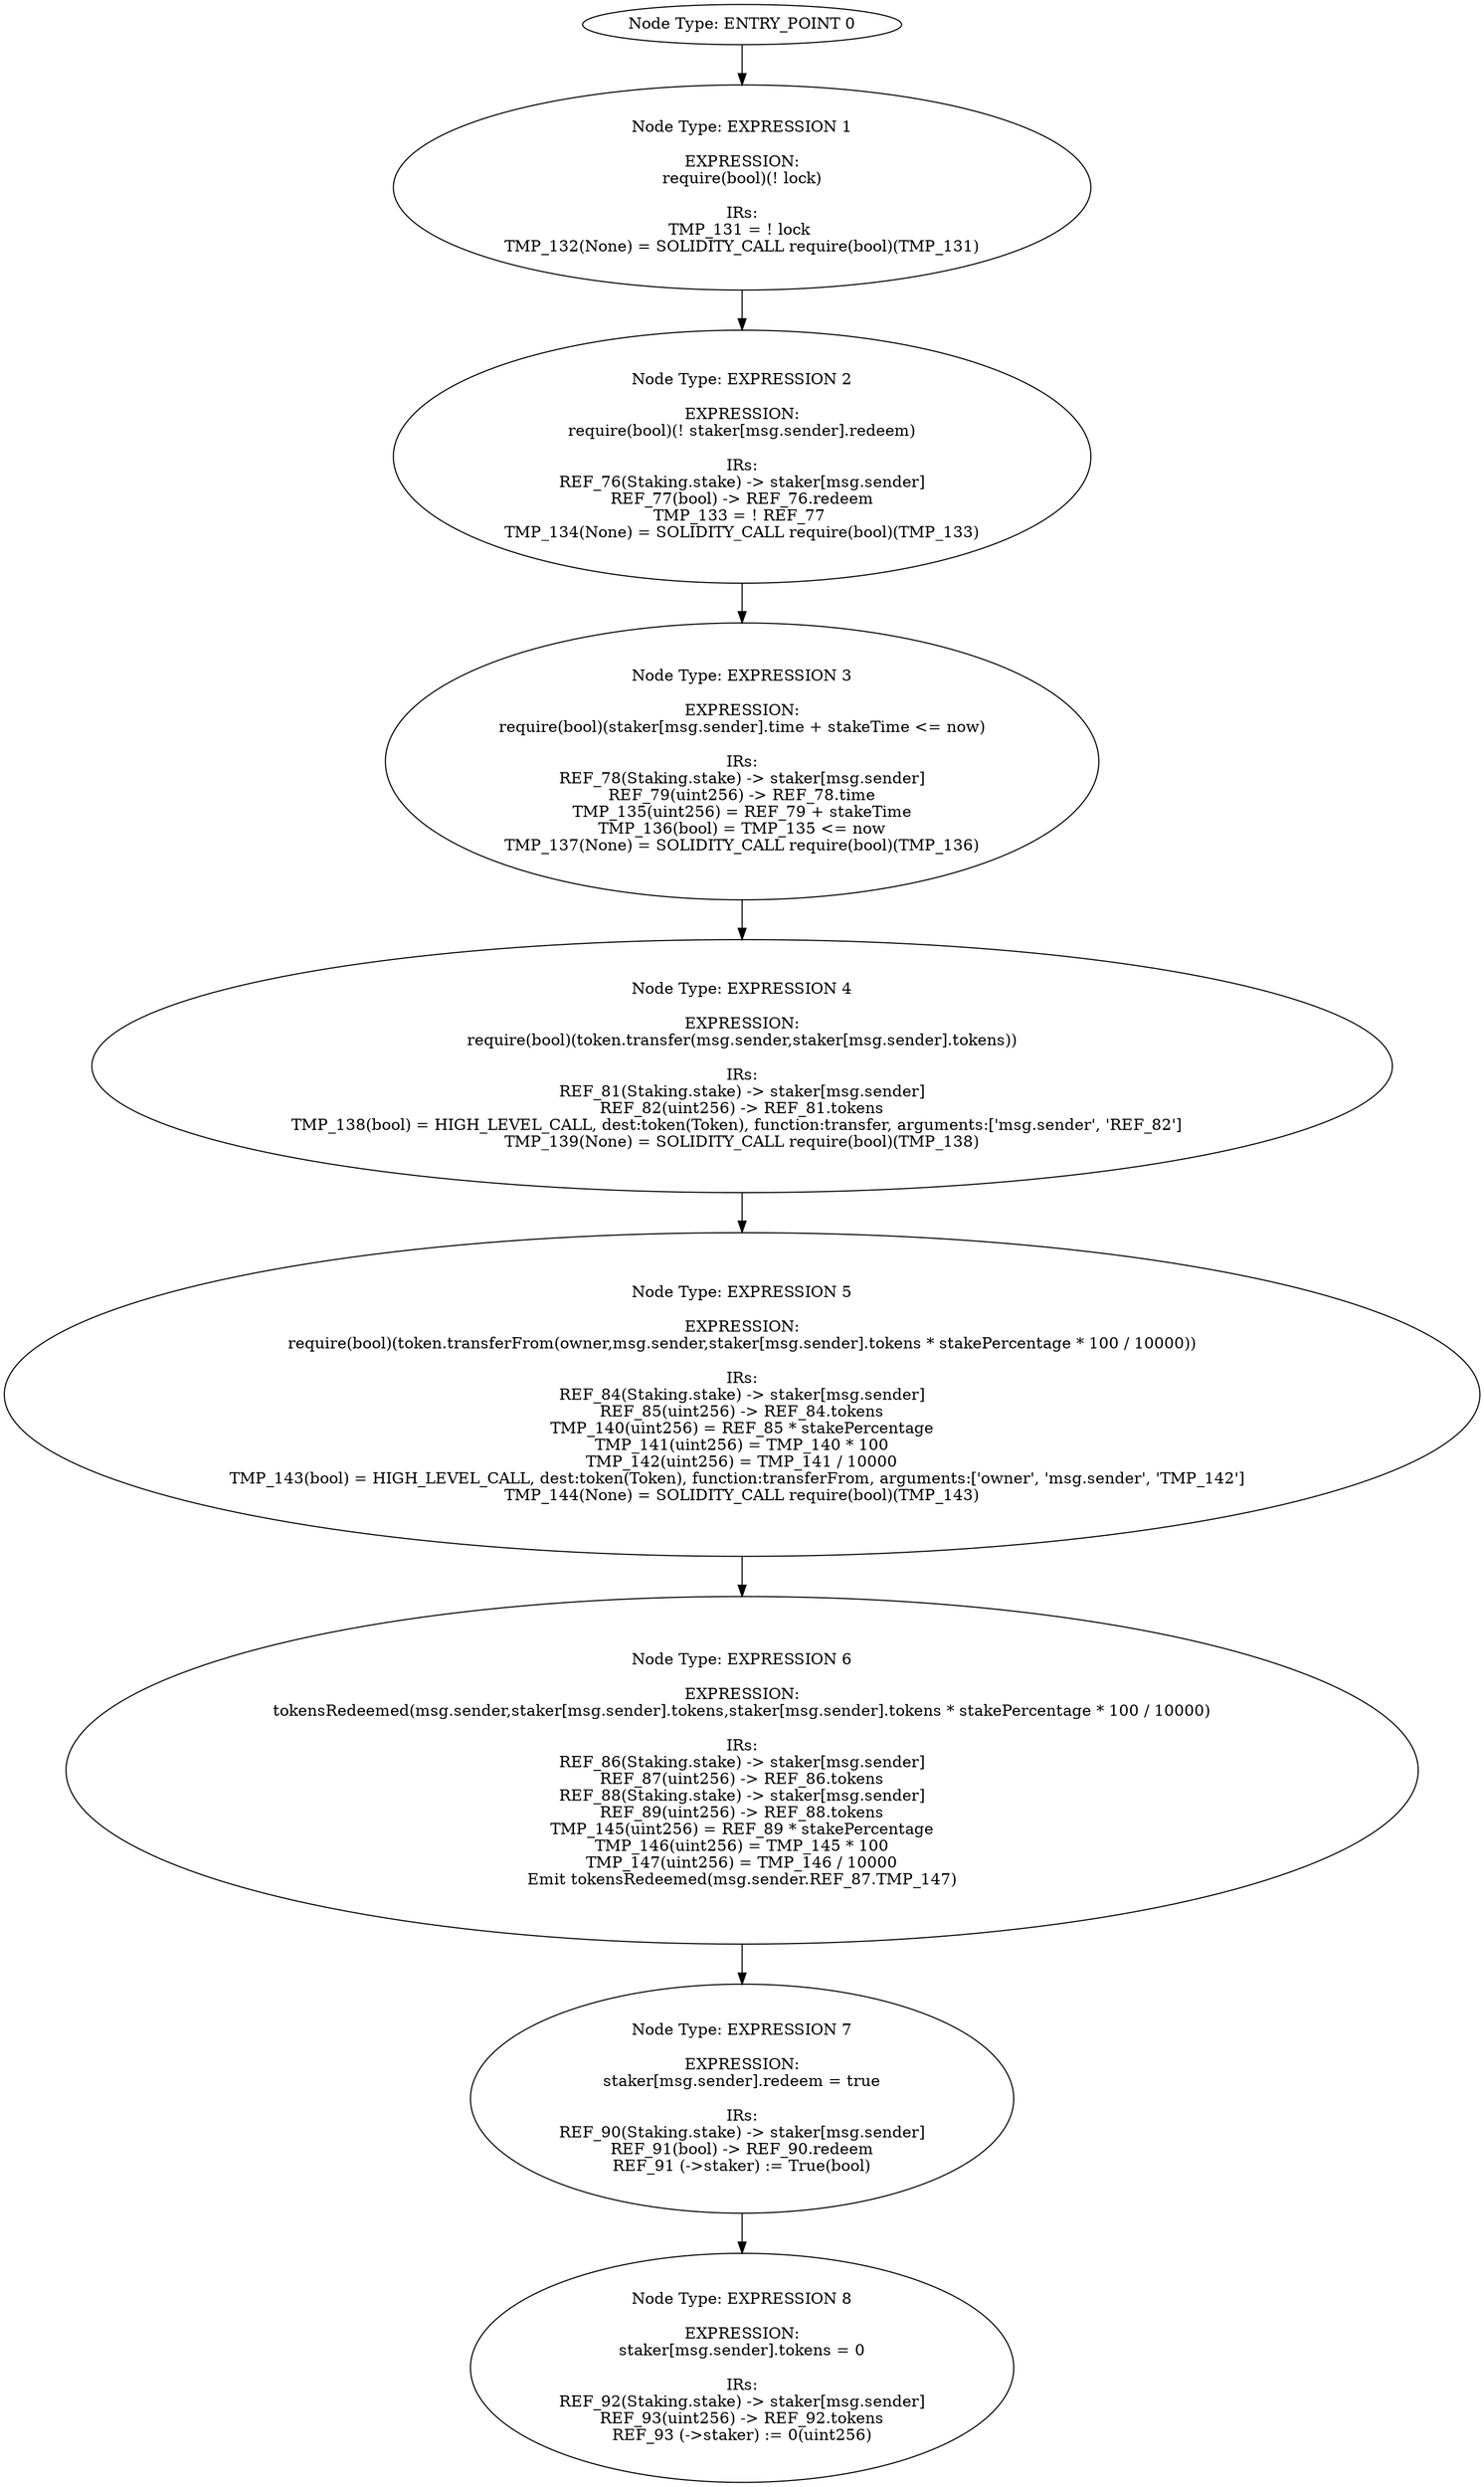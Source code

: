 digraph{
0[label="Node Type: ENTRY_POINT 0
"];
0->1;
1[label="Node Type: EXPRESSION 1

EXPRESSION:
require(bool)(! lock)

IRs:
TMP_131 = ! lock 
TMP_132(None) = SOLIDITY_CALL require(bool)(TMP_131)"];
1->2;
2[label="Node Type: EXPRESSION 2

EXPRESSION:
require(bool)(! staker[msg.sender].redeem)

IRs:
REF_76(Staking.stake) -> staker[msg.sender]
REF_77(bool) -> REF_76.redeem
TMP_133 = ! REF_77 
TMP_134(None) = SOLIDITY_CALL require(bool)(TMP_133)"];
2->3;
3[label="Node Type: EXPRESSION 3

EXPRESSION:
require(bool)(staker[msg.sender].time + stakeTime <= now)

IRs:
REF_78(Staking.stake) -> staker[msg.sender]
REF_79(uint256) -> REF_78.time
TMP_135(uint256) = REF_79 + stakeTime
TMP_136(bool) = TMP_135 <= now
TMP_137(None) = SOLIDITY_CALL require(bool)(TMP_136)"];
3->4;
4[label="Node Type: EXPRESSION 4

EXPRESSION:
require(bool)(token.transfer(msg.sender,staker[msg.sender].tokens))

IRs:
REF_81(Staking.stake) -> staker[msg.sender]
REF_82(uint256) -> REF_81.tokens
TMP_138(bool) = HIGH_LEVEL_CALL, dest:token(Token), function:transfer, arguments:['msg.sender', 'REF_82']  
TMP_139(None) = SOLIDITY_CALL require(bool)(TMP_138)"];
4->5;
5[label="Node Type: EXPRESSION 5

EXPRESSION:
require(bool)(token.transferFrom(owner,msg.sender,staker[msg.sender].tokens * stakePercentage * 100 / 10000))

IRs:
REF_84(Staking.stake) -> staker[msg.sender]
REF_85(uint256) -> REF_84.tokens
TMP_140(uint256) = REF_85 * stakePercentage
TMP_141(uint256) = TMP_140 * 100
TMP_142(uint256) = TMP_141 / 10000
TMP_143(bool) = HIGH_LEVEL_CALL, dest:token(Token), function:transferFrom, arguments:['owner', 'msg.sender', 'TMP_142']  
TMP_144(None) = SOLIDITY_CALL require(bool)(TMP_143)"];
5->6;
6[label="Node Type: EXPRESSION 6

EXPRESSION:
tokensRedeemed(msg.sender,staker[msg.sender].tokens,staker[msg.sender].tokens * stakePercentage * 100 / 10000)

IRs:
REF_86(Staking.stake) -> staker[msg.sender]
REF_87(uint256) -> REF_86.tokens
REF_88(Staking.stake) -> staker[msg.sender]
REF_89(uint256) -> REF_88.tokens
TMP_145(uint256) = REF_89 * stakePercentage
TMP_146(uint256) = TMP_145 * 100
TMP_147(uint256) = TMP_146 / 10000
Emit tokensRedeemed(msg.sender.REF_87.TMP_147)"];
6->7;
7[label="Node Type: EXPRESSION 7

EXPRESSION:
staker[msg.sender].redeem = true

IRs:
REF_90(Staking.stake) -> staker[msg.sender]
REF_91(bool) -> REF_90.redeem
REF_91 (->staker) := True(bool)"];
7->8;
8[label="Node Type: EXPRESSION 8

EXPRESSION:
staker[msg.sender].tokens = 0

IRs:
REF_92(Staking.stake) -> staker[msg.sender]
REF_93(uint256) -> REF_92.tokens
REF_93 (->staker) := 0(uint256)"];
}
